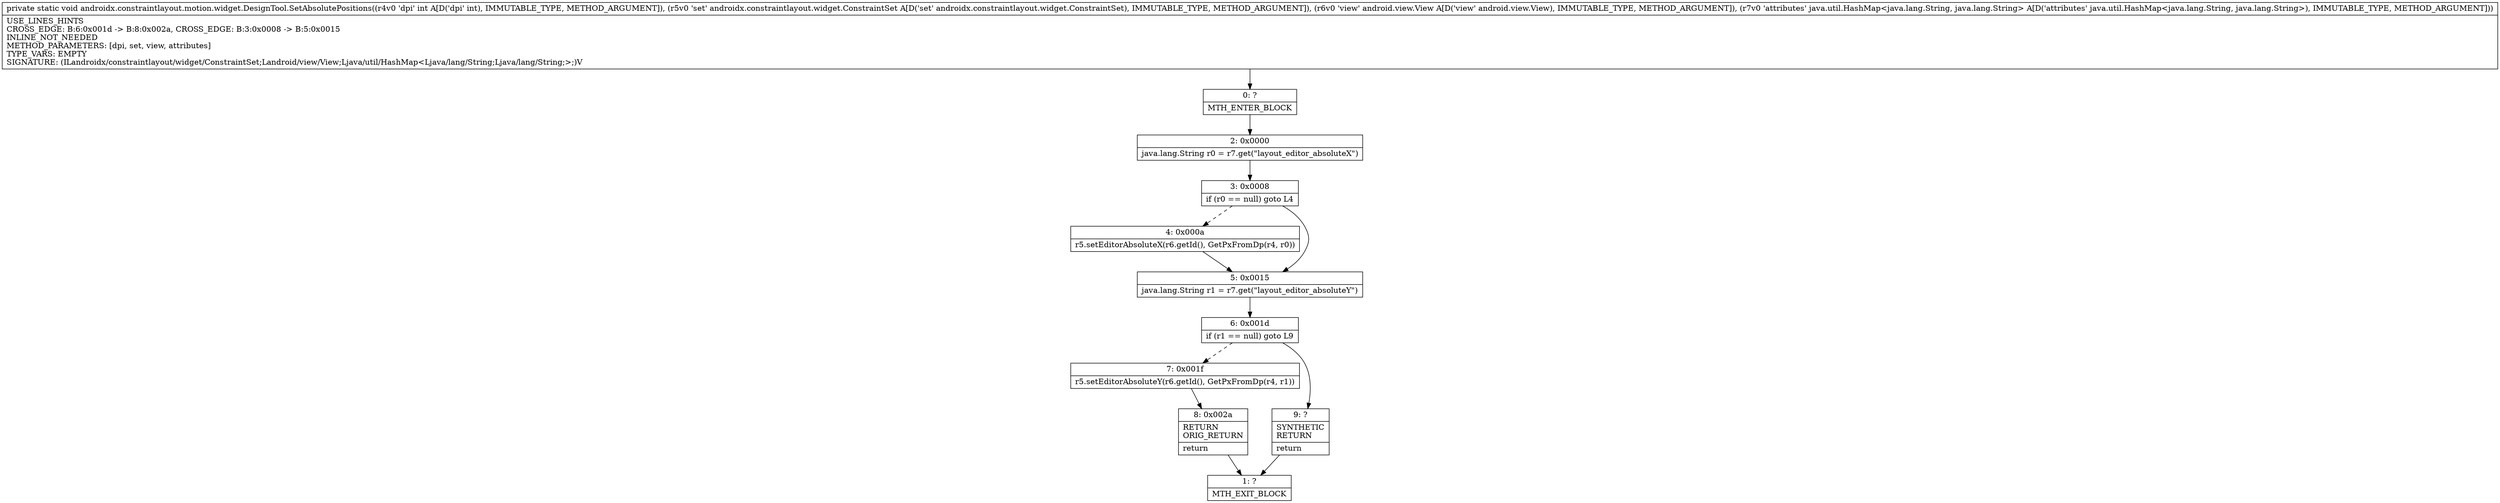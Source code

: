 digraph "CFG forandroidx.constraintlayout.motion.widget.DesignTool.SetAbsolutePositions(ILandroidx\/constraintlayout\/widget\/ConstraintSet;Landroid\/view\/View;Ljava\/util\/HashMap;)V" {
Node_0 [shape=record,label="{0\:\ ?|MTH_ENTER_BLOCK\l}"];
Node_2 [shape=record,label="{2\:\ 0x0000|java.lang.String r0 = r7.get(\"layout_editor_absoluteX\")\l}"];
Node_3 [shape=record,label="{3\:\ 0x0008|if (r0 == null) goto L4\l}"];
Node_4 [shape=record,label="{4\:\ 0x000a|r5.setEditorAbsoluteX(r6.getId(), GetPxFromDp(r4, r0))\l}"];
Node_5 [shape=record,label="{5\:\ 0x0015|java.lang.String r1 = r7.get(\"layout_editor_absoluteY\")\l}"];
Node_6 [shape=record,label="{6\:\ 0x001d|if (r1 == null) goto L9\l}"];
Node_7 [shape=record,label="{7\:\ 0x001f|r5.setEditorAbsoluteY(r6.getId(), GetPxFromDp(r4, r1))\l}"];
Node_8 [shape=record,label="{8\:\ 0x002a|RETURN\lORIG_RETURN\l|return\l}"];
Node_1 [shape=record,label="{1\:\ ?|MTH_EXIT_BLOCK\l}"];
Node_9 [shape=record,label="{9\:\ ?|SYNTHETIC\lRETURN\l|return\l}"];
MethodNode[shape=record,label="{private static void androidx.constraintlayout.motion.widget.DesignTool.SetAbsolutePositions((r4v0 'dpi' int A[D('dpi' int), IMMUTABLE_TYPE, METHOD_ARGUMENT]), (r5v0 'set' androidx.constraintlayout.widget.ConstraintSet A[D('set' androidx.constraintlayout.widget.ConstraintSet), IMMUTABLE_TYPE, METHOD_ARGUMENT]), (r6v0 'view' android.view.View A[D('view' android.view.View), IMMUTABLE_TYPE, METHOD_ARGUMENT]), (r7v0 'attributes' java.util.HashMap\<java.lang.String, java.lang.String\> A[D('attributes' java.util.HashMap\<java.lang.String, java.lang.String\>), IMMUTABLE_TYPE, METHOD_ARGUMENT]))  | USE_LINES_HINTS\lCROSS_EDGE: B:6:0x001d \-\> B:8:0x002a, CROSS_EDGE: B:3:0x0008 \-\> B:5:0x0015\lINLINE_NOT_NEEDED\lMETHOD_PARAMETERS: [dpi, set, view, attributes]\lTYPE_VARS: EMPTY\lSIGNATURE: (ILandroidx\/constraintlayout\/widget\/ConstraintSet;Landroid\/view\/View;Ljava\/util\/HashMap\<Ljava\/lang\/String;Ljava\/lang\/String;\>;)V\l}"];
MethodNode -> Node_0;Node_0 -> Node_2;
Node_2 -> Node_3;
Node_3 -> Node_4[style=dashed];
Node_3 -> Node_5;
Node_4 -> Node_5;
Node_5 -> Node_6;
Node_6 -> Node_7[style=dashed];
Node_6 -> Node_9;
Node_7 -> Node_8;
Node_8 -> Node_1;
Node_9 -> Node_1;
}


